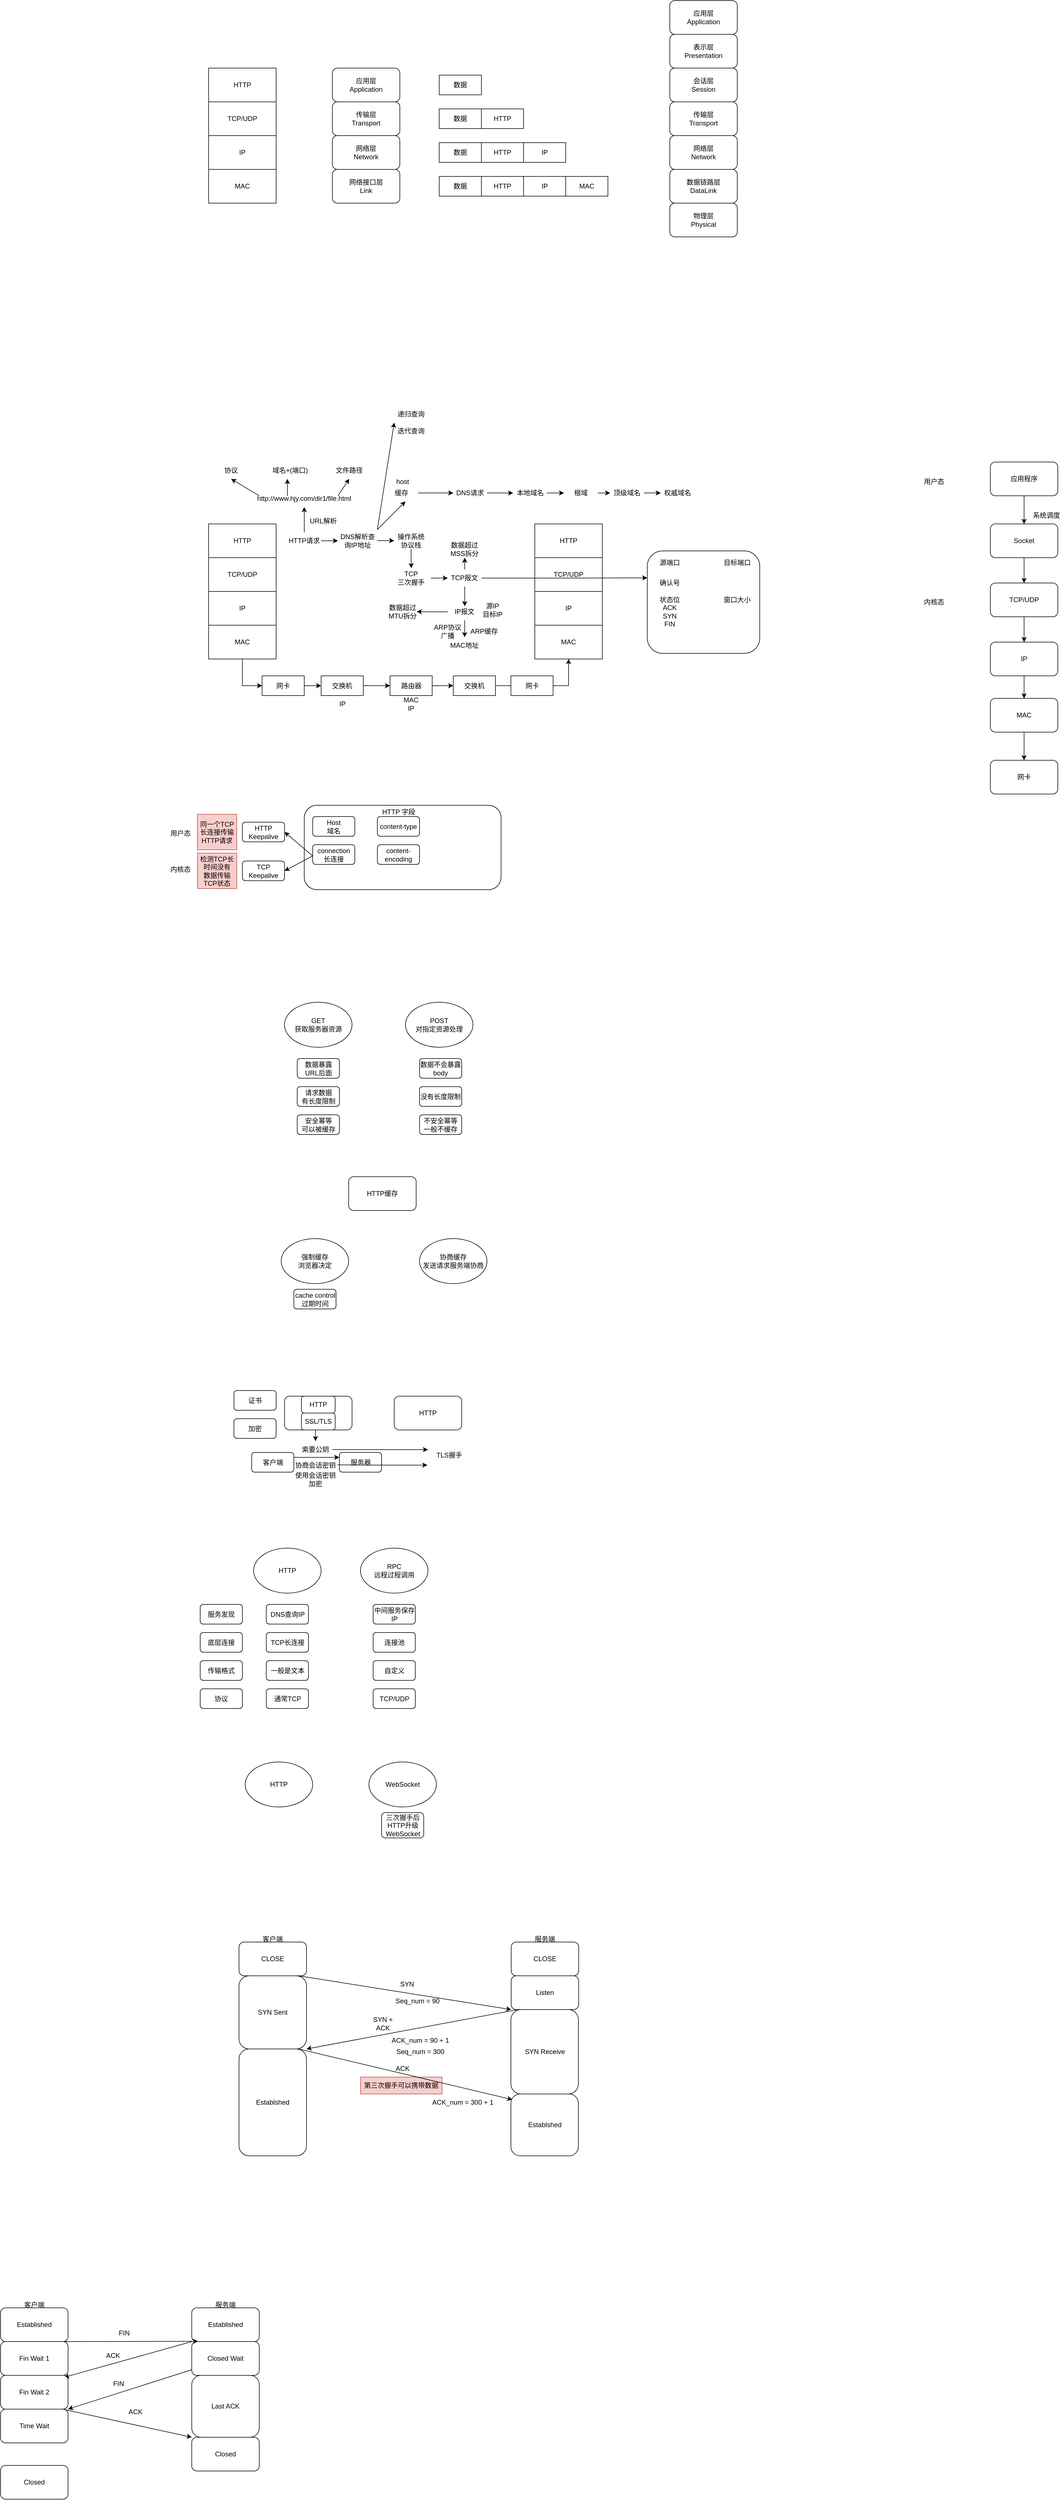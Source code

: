 <mxfile version="24.0.1" type="github">
  <diagram name="第 1 页" id="g__cL9et6w1Bz4wDRFb3">
    <mxGraphModel dx="1719" dy="1735" grid="1" gridSize="10" guides="1" tooltips="1" connect="1" arrows="1" fold="1" page="1" pageScale="1" pageWidth="827" pageHeight="1169" math="0" shadow="0">
      <root>
        <mxCell id="0" />
        <mxCell id="1" parent="0" />
        <mxCell id="15ZKsorvunDyqUg101Yk-27" value="" style="rounded=1;whiteSpace=wrap;html=1;" vertex="1" parent="1">
          <mxGeometry x="690" y="958" width="200" height="182" as="geometry" />
        </mxCell>
        <mxCell id="cXm0hrUkM8Iz5NWa8tWo-20" value="第三次握手可以携带数据" style="text;html=1;align=center;verticalAlign=middle;whiteSpace=wrap;rounded=0;fillColor=#f8cecc;strokeColor=#b85450;" parent="1" vertex="1">
          <mxGeometry x="180" y="3670" width="145" height="30" as="geometry" />
        </mxCell>
        <mxCell id="aSiWcfBO7DVynULOfoQH-1" value="应用层&lt;br&gt;Application" style="rounded=1;whiteSpace=wrap;html=1;" parent="1" vertex="1">
          <mxGeometry x="130" y="100" width="120" height="60" as="geometry" />
        </mxCell>
        <mxCell id="aSiWcfBO7DVynULOfoQH-2" value="传输层&lt;br&gt;Transport" style="rounded=1;whiteSpace=wrap;html=1;" parent="1" vertex="1">
          <mxGeometry x="130" y="160" width="120" height="60" as="geometry" />
        </mxCell>
        <mxCell id="aSiWcfBO7DVynULOfoQH-3" value="网络层&lt;br&gt;Network" style="rounded=1;whiteSpace=wrap;html=1;" parent="1" vertex="1">
          <mxGeometry x="130" y="220" width="120" height="60" as="geometry" />
        </mxCell>
        <mxCell id="aSiWcfBO7DVynULOfoQH-4" value="网络接口层&lt;div&gt;Link&lt;/div&gt;" style="rounded=1;whiteSpace=wrap;html=1;" parent="1" vertex="1">
          <mxGeometry x="130" y="280" width="120" height="60" as="geometry" />
        </mxCell>
        <mxCell id="aSiWcfBO7DVynULOfoQH-5" value="应用层&lt;br&gt;Application" style="rounded=1;whiteSpace=wrap;html=1;" parent="1" vertex="1">
          <mxGeometry x="730" y="-20" width="120" height="60" as="geometry" />
        </mxCell>
        <mxCell id="aSiWcfBO7DVynULOfoQH-6" value="传输层&lt;br&gt;Transport" style="rounded=1;whiteSpace=wrap;html=1;" parent="1" vertex="1">
          <mxGeometry x="730" y="160" width="120" height="60" as="geometry" />
        </mxCell>
        <mxCell id="aSiWcfBO7DVynULOfoQH-7" value="网络层&lt;br&gt;Network" style="rounded=1;whiteSpace=wrap;html=1;" parent="1" vertex="1">
          <mxGeometry x="730" y="220" width="120" height="60" as="geometry" />
        </mxCell>
        <mxCell id="aSiWcfBO7DVynULOfoQH-8" value="数据链路层&lt;br&gt;DataLink" style="rounded=1;whiteSpace=wrap;html=1;" parent="1" vertex="1">
          <mxGeometry x="730" y="280" width="120" height="60" as="geometry" />
        </mxCell>
        <mxCell id="aSiWcfBO7DVynULOfoQH-9" value="表示层&lt;br&gt;Presentation" style="rounded=1;whiteSpace=wrap;html=1;" parent="1" vertex="1">
          <mxGeometry x="730" y="40" width="120" height="60" as="geometry" />
        </mxCell>
        <mxCell id="aSiWcfBO7DVynULOfoQH-10" value="会话层&lt;br&gt;Session" style="rounded=1;whiteSpace=wrap;html=1;" parent="1" vertex="1">
          <mxGeometry x="730" y="100" width="120" height="60" as="geometry" />
        </mxCell>
        <mxCell id="aSiWcfBO7DVynULOfoQH-11" value="物理层&lt;br&gt;Physical" style="rounded=1;whiteSpace=wrap;html=1;" parent="1" vertex="1">
          <mxGeometry x="730" y="340" width="120" height="60" as="geometry" />
        </mxCell>
        <mxCell id="aSiWcfBO7DVynULOfoQH-12" value="HTTP" style="rounded=0;whiteSpace=wrap;html=1;" parent="1" vertex="1">
          <mxGeometry x="-90" y="100" width="120" height="60" as="geometry" />
        </mxCell>
        <mxCell id="aSiWcfBO7DVynULOfoQH-13" value="TCP/UDP" style="rounded=0;whiteSpace=wrap;html=1;" parent="1" vertex="1">
          <mxGeometry x="-90" y="160" width="120" height="60" as="geometry" />
        </mxCell>
        <mxCell id="aSiWcfBO7DVynULOfoQH-14" value="IP" style="rounded=0;whiteSpace=wrap;html=1;" parent="1" vertex="1">
          <mxGeometry x="-90" y="220" width="120" height="60" as="geometry" />
        </mxCell>
        <mxCell id="aSiWcfBO7DVynULOfoQH-15" value="数据" style="rounded=0;whiteSpace=wrap;html=1;" parent="1" vertex="1">
          <mxGeometry x="320" y="112.5" width="75" height="35" as="geometry" />
        </mxCell>
        <mxCell id="aSiWcfBO7DVynULOfoQH-16" value="数据" style="rounded=0;whiteSpace=wrap;html=1;" parent="1" vertex="1">
          <mxGeometry x="320" y="172.5" width="75" height="35" as="geometry" />
        </mxCell>
        <mxCell id="aSiWcfBO7DVynULOfoQH-17" value="HTTP" style="rounded=0;whiteSpace=wrap;html=1;" parent="1" vertex="1">
          <mxGeometry x="395" y="172.5" width="75" height="35" as="geometry" />
        </mxCell>
        <mxCell id="aSiWcfBO7DVynULOfoQH-19" value="数据" style="rounded=0;whiteSpace=wrap;html=1;" parent="1" vertex="1">
          <mxGeometry x="320" y="232.5" width="75" height="35" as="geometry" />
        </mxCell>
        <mxCell id="aSiWcfBO7DVynULOfoQH-20" value="HTTP" style="rounded=0;whiteSpace=wrap;html=1;" parent="1" vertex="1">
          <mxGeometry x="395" y="232.5" width="75" height="35" as="geometry" />
        </mxCell>
        <mxCell id="aSiWcfBO7DVynULOfoQH-21" value="IP" style="rounded=0;whiteSpace=wrap;html=1;" parent="1" vertex="1">
          <mxGeometry x="470" y="232.5" width="75" height="35" as="geometry" />
        </mxCell>
        <mxCell id="aSiWcfBO7DVynULOfoQH-22" value="数据" style="rounded=0;whiteSpace=wrap;html=1;" parent="1" vertex="1">
          <mxGeometry x="320" y="292.5" width="75" height="35" as="geometry" />
        </mxCell>
        <mxCell id="aSiWcfBO7DVynULOfoQH-23" value="HTTP" style="rounded=0;whiteSpace=wrap;html=1;" parent="1" vertex="1">
          <mxGeometry x="395" y="292.5" width="75" height="35" as="geometry" />
        </mxCell>
        <mxCell id="aSiWcfBO7DVynULOfoQH-24" value="IP" style="rounded=0;whiteSpace=wrap;html=1;" parent="1" vertex="1">
          <mxGeometry x="470" y="292.5" width="75" height="35" as="geometry" />
        </mxCell>
        <mxCell id="aSiWcfBO7DVynULOfoQH-25" value="MAC" style="rounded=0;whiteSpace=wrap;html=1;" parent="1" vertex="1">
          <mxGeometry x="545" y="292.5" width="75" height="35" as="geometry" />
        </mxCell>
        <mxCell id="aSiWcfBO7DVynULOfoQH-26" value="HTTP" style="rounded=0;whiteSpace=wrap;html=1;" parent="1" vertex="1">
          <mxGeometry x="-90" y="910" width="120" height="60" as="geometry" />
        </mxCell>
        <mxCell id="aSiWcfBO7DVynULOfoQH-27" value="TCP/UDP" style="rounded=0;whiteSpace=wrap;html=1;" parent="1" vertex="1">
          <mxGeometry x="-90" y="970" width="120" height="60" as="geometry" />
        </mxCell>
        <mxCell id="aSiWcfBO7DVynULOfoQH-28" value="IP" style="rounded=0;whiteSpace=wrap;html=1;" parent="1" vertex="1">
          <mxGeometry x="-90" y="1030" width="120" height="60" as="geometry" />
        </mxCell>
        <mxCell id="aSiWcfBO7DVynULOfoQH-29" value="HTTP" style="rounded=0;whiteSpace=wrap;html=1;" parent="1" vertex="1">
          <mxGeometry x="490" y="910" width="120" height="60" as="geometry" />
        </mxCell>
        <mxCell id="aSiWcfBO7DVynULOfoQH-30" value="TCP/UDP" style="rounded=0;whiteSpace=wrap;html=1;" parent="1" vertex="1">
          <mxGeometry x="490" y="970" width="120" height="60" as="geometry" />
        </mxCell>
        <mxCell id="aSiWcfBO7DVynULOfoQH-31" value="IP" style="rounded=0;whiteSpace=wrap;html=1;" parent="1" vertex="1">
          <mxGeometry x="490" y="1030" width="120" height="60" as="geometry" />
        </mxCell>
        <mxCell id="aSiWcfBO7DVynULOfoQH-34" style="edgeStyle=orthogonalEdgeStyle;rounded=0;orthogonalLoop=1;jettySize=auto;html=1;exitX=0.5;exitY=0;exitDx=0;exitDy=0;entryX=0.5;entryY=1;entryDx=0;entryDy=0;" parent="1" source="aSiWcfBO7DVynULOfoQH-32" target="aSiWcfBO7DVynULOfoQH-33" edge="1">
          <mxGeometry relative="1" as="geometry" />
        </mxCell>
        <mxCell id="aSiWcfBO7DVynULOfoQH-42" style="edgeStyle=orthogonalEdgeStyle;rounded=0;orthogonalLoop=1;jettySize=auto;html=1;exitX=1;exitY=0.5;exitDx=0;exitDy=0;entryX=0;entryY=0.5;entryDx=0;entryDy=0;" parent="1" source="aSiWcfBO7DVynULOfoQH-32" edge="1" target="aSiWcfBO7DVynULOfoQH-43">
          <mxGeometry relative="1" as="geometry">
            <mxPoint x="160" y="940" as="targetPoint" />
          </mxGeometry>
        </mxCell>
        <mxCell id="aSiWcfBO7DVynULOfoQH-32" value="HTTP请求" style="text;html=1;align=center;verticalAlign=middle;whiteSpace=wrap;rounded=0;" parent="1" vertex="1">
          <mxGeometry x="50" y="925" width="60" height="30" as="geometry" />
        </mxCell>
        <mxCell id="aSiWcfBO7DVynULOfoQH-33" value="http://www.hjy.com/dir1/file.html" style="text;html=1;align=center;verticalAlign=middle;whiteSpace=wrap;rounded=0;" parent="1" vertex="1">
          <mxGeometry x="-10" y="850" width="180" height="30" as="geometry" />
        </mxCell>
        <mxCell id="aSiWcfBO7DVynULOfoQH-35" value="协议" style="text;html=1;align=center;verticalAlign=middle;whiteSpace=wrap;rounded=0;" parent="1" vertex="1">
          <mxGeometry x="-80" y="800" width="60" height="30" as="geometry" />
        </mxCell>
        <mxCell id="aSiWcfBO7DVynULOfoQH-36" value="" style="endArrow=classic;html=1;rounded=0;entryX=0.5;entryY=1;entryDx=0;entryDy=0;" parent="1" target="aSiWcfBO7DVynULOfoQH-35" edge="1">
          <mxGeometry width="50" height="50" relative="1" as="geometry">
            <mxPoint y="860" as="sourcePoint" />
            <mxPoint x="50" y="810" as="targetPoint" />
          </mxGeometry>
        </mxCell>
        <mxCell id="aSiWcfBO7DVynULOfoQH-37" value="域名+(端口)" style="text;html=1;align=center;verticalAlign=middle;whiteSpace=wrap;rounded=0;" parent="1" vertex="1">
          <mxGeometry x="20" y="800" width="70" height="30" as="geometry" />
        </mxCell>
        <mxCell id="aSiWcfBO7DVynULOfoQH-38" value="" style="endArrow=classic;html=1;rounded=0;entryX=0.429;entryY=1;entryDx=0;entryDy=0;entryPerimeter=0;" parent="1" target="aSiWcfBO7DVynULOfoQH-37" edge="1">
          <mxGeometry width="50" height="50" relative="1" as="geometry">
            <mxPoint x="50" y="860" as="sourcePoint" />
            <mxPoint x="100" y="810" as="targetPoint" />
          </mxGeometry>
        </mxCell>
        <mxCell id="aSiWcfBO7DVynULOfoQH-40" value="文件路径" style="text;html=1;align=center;verticalAlign=middle;whiteSpace=wrap;rounded=0;" parent="1" vertex="1">
          <mxGeometry x="130" y="800" width="60" height="30" as="geometry" />
        </mxCell>
        <mxCell id="aSiWcfBO7DVynULOfoQH-41" value="" style="endArrow=classic;html=1;rounded=0;entryX=0.5;entryY=1;entryDx=0;entryDy=0;" parent="1" target="aSiWcfBO7DVynULOfoQH-40" edge="1">
          <mxGeometry width="50" height="50" relative="1" as="geometry">
            <mxPoint x="140" y="860" as="sourcePoint" />
            <mxPoint x="190" y="810" as="targetPoint" />
          </mxGeometry>
        </mxCell>
        <mxCell id="aSiWcfBO7DVynULOfoQH-43" value="DNS解析查询IP地址" style="text;html=1;align=center;verticalAlign=middle;whiteSpace=wrap;rounded=0;" parent="1" vertex="1">
          <mxGeometry x="140" y="922.5" width="70" height="35" as="geometry" />
        </mxCell>
        <mxCell id="aSiWcfBO7DVynULOfoQH-47" style="edgeStyle=orthogonalEdgeStyle;rounded=0;orthogonalLoop=1;jettySize=auto;html=1;exitX=1;exitY=0.5;exitDx=0;exitDy=0;entryX=0;entryY=0.5;entryDx=0;entryDy=0;" parent="1" source="aSiWcfBO7DVynULOfoQH-44" target="aSiWcfBO7DVynULOfoQH-46" edge="1">
          <mxGeometry relative="1" as="geometry" />
        </mxCell>
        <mxCell id="aSiWcfBO7DVynULOfoQH-44" value="TCP&lt;br&gt;三次握手" style="text;html=1;align=center;verticalAlign=middle;whiteSpace=wrap;rounded=0;" parent="1" vertex="1">
          <mxGeometry x="235.25" y="988.75" width="70" height="35" as="geometry" />
        </mxCell>
        <mxCell id="aSiWcfBO7DVynULOfoQH-48" style="edgeStyle=orthogonalEdgeStyle;rounded=0;orthogonalLoop=1;jettySize=auto;html=1;exitX=0.5;exitY=1;exitDx=0;exitDy=0;" parent="1" source="aSiWcfBO7DVynULOfoQH-46" edge="1">
          <mxGeometry relative="1" as="geometry">
            <mxPoint x="365.404" y="1056.25" as="targetPoint" />
          </mxGeometry>
        </mxCell>
        <mxCell id="15ZKsorvunDyqUg101Yk-26" style="edgeStyle=orthogonalEdgeStyle;rounded=0;orthogonalLoop=1;jettySize=auto;html=1;exitX=1;exitY=0.5;exitDx=0;exitDy=0;" edge="1" parent="1" source="aSiWcfBO7DVynULOfoQH-46">
          <mxGeometry relative="1" as="geometry">
            <mxPoint x="690" y="1005.87" as="targetPoint" />
          </mxGeometry>
        </mxCell>
        <mxCell id="15ZKsorvunDyqUg101Yk-33" style="edgeStyle=orthogonalEdgeStyle;rounded=0;orthogonalLoop=1;jettySize=auto;html=1;exitX=0.5;exitY=0;exitDx=0;exitDy=0;" edge="1" parent="1" source="aSiWcfBO7DVynULOfoQH-46">
          <mxGeometry relative="1" as="geometry">
            <mxPoint x="365.348" y="970" as="targetPoint" />
          </mxGeometry>
        </mxCell>
        <mxCell id="aSiWcfBO7DVynULOfoQH-46" value="TCP报文" style="text;html=1;align=center;verticalAlign=middle;whiteSpace=wrap;rounded=0;" parent="1" vertex="1">
          <mxGeometry x="335.25" y="991.25" width="60" height="30" as="geometry" />
        </mxCell>
        <mxCell id="aSiWcfBO7DVynULOfoQH-57" style="edgeStyle=orthogonalEdgeStyle;rounded=0;orthogonalLoop=1;jettySize=auto;html=1;exitX=0.5;exitY=1;exitDx=0;exitDy=0;entryX=0.5;entryY=0;entryDx=0;entryDy=0;" parent="1" source="aSiWcfBO7DVynULOfoQH-49" target="aSiWcfBO7DVynULOfoQH-56" edge="1">
          <mxGeometry relative="1" as="geometry" />
        </mxCell>
        <mxCell id="15ZKsorvunDyqUg101Yk-44" style="edgeStyle=orthogonalEdgeStyle;rounded=0;orthogonalLoop=1;jettySize=auto;html=1;exitX=0;exitY=0.5;exitDx=0;exitDy=0;" edge="1" parent="1" source="aSiWcfBO7DVynULOfoQH-49">
          <mxGeometry relative="1" as="geometry">
            <mxPoint x="280" y="1065.87" as="targetPoint" />
          </mxGeometry>
        </mxCell>
        <mxCell id="aSiWcfBO7DVynULOfoQH-49" value="IP报文" style="text;html=1;align=center;verticalAlign=middle;whiteSpace=wrap;rounded=0;" parent="1" vertex="1">
          <mxGeometry x="335.25" y="1051.25" width="60" height="30" as="geometry" />
        </mxCell>
        <mxCell id="aSiWcfBO7DVynULOfoQH-50" value="源端口" style="text;html=1;align=center;verticalAlign=middle;whiteSpace=wrap;rounded=0;" parent="1" vertex="1">
          <mxGeometry x="700" y="963.75" width="60" height="30" as="geometry" />
        </mxCell>
        <mxCell id="aSiWcfBO7DVynULOfoQH-51" value="目标端口" style="text;html=1;align=center;verticalAlign=middle;whiteSpace=wrap;rounded=0;" parent="1" vertex="1">
          <mxGeometry x="820" y="966.25" width="60" height="25" as="geometry" />
        </mxCell>
        <mxCell id="aSiWcfBO7DVynULOfoQH-52" value="源IP" style="text;html=1;align=center;verticalAlign=middle;whiteSpace=wrap;rounded=0;" parent="1" vertex="1">
          <mxGeometry x="385.25" y="1041.25" width="60" height="30" as="geometry" />
        </mxCell>
        <mxCell id="aSiWcfBO7DVynULOfoQH-53" value="目标IP" style="text;html=1;align=center;verticalAlign=middle;whiteSpace=wrap;rounded=0;" parent="1" vertex="1">
          <mxGeometry x="385.25" y="1056.25" width="60" height="30" as="geometry" />
        </mxCell>
        <mxCell id="aSiWcfBO7DVynULOfoQH-55" value="MAC" style="rounded=0;whiteSpace=wrap;html=1;" parent="1" vertex="1">
          <mxGeometry x="-90" y="1090" width="120" height="60" as="geometry" />
        </mxCell>
        <mxCell id="aSiWcfBO7DVynULOfoQH-56" value="MAC地址" style="text;html=1;align=center;verticalAlign=middle;whiteSpace=wrap;rounded=0;" parent="1" vertex="1">
          <mxGeometry x="335.25" y="1111.25" width="60" height="30" as="geometry" />
        </mxCell>
        <mxCell id="aSiWcfBO7DVynULOfoQH-58" value="ARP协议广播" style="text;html=1;align=center;verticalAlign=middle;whiteSpace=wrap;rounded=0;" parent="1" vertex="1">
          <mxGeometry x="305.25" y="1086.25" width="60" height="30" as="geometry" />
        </mxCell>
        <mxCell id="aSiWcfBO7DVynULOfoQH-59" value="MAC" style="rounded=0;whiteSpace=wrap;html=1;" parent="1" vertex="1">
          <mxGeometry x="490" y="1090" width="120" height="60" as="geometry" />
        </mxCell>
        <mxCell id="aSiWcfBO7DVynULOfoQH-65" style="edgeStyle=orthogonalEdgeStyle;rounded=0;orthogonalLoop=1;jettySize=auto;html=1;exitX=1;exitY=0.5;exitDx=0;exitDy=0;entryX=0;entryY=0.5;entryDx=0;entryDy=0;" parent="1" source="aSiWcfBO7DVynULOfoQH-61" target="aSiWcfBO7DVynULOfoQH-62" edge="1">
          <mxGeometry relative="1" as="geometry" />
        </mxCell>
        <mxCell id="aSiWcfBO7DVynULOfoQH-61" value="交换机" style="rounded=0;whiteSpace=wrap;html=1;" parent="1" vertex="1">
          <mxGeometry x="110" y="1180" width="75" height="35" as="geometry" />
        </mxCell>
        <mxCell id="aSiWcfBO7DVynULOfoQH-66" style="edgeStyle=orthogonalEdgeStyle;rounded=0;orthogonalLoop=1;jettySize=auto;html=1;exitX=1;exitY=0.5;exitDx=0;exitDy=0;entryX=0;entryY=0.5;entryDx=0;entryDy=0;" parent="1" source="aSiWcfBO7DVynULOfoQH-62" target="aSiWcfBO7DVynULOfoQH-63" edge="1">
          <mxGeometry relative="1" as="geometry" />
        </mxCell>
        <mxCell id="aSiWcfBO7DVynULOfoQH-62" value="路由器" style="rounded=0;whiteSpace=wrap;html=1;" parent="1" vertex="1">
          <mxGeometry x="232.5" y="1180" width="75" height="35" as="geometry" />
        </mxCell>
        <mxCell id="aSiWcfBO7DVynULOfoQH-67" style="edgeStyle=orthogonalEdgeStyle;rounded=0;orthogonalLoop=1;jettySize=auto;html=1;exitX=1;exitY=0.5;exitDx=0;exitDy=0;" parent="1" source="aSiWcfBO7DVynULOfoQH-63" target="aSiWcfBO7DVynULOfoQH-59" edge="1">
          <mxGeometry relative="1" as="geometry" />
        </mxCell>
        <mxCell id="aSiWcfBO7DVynULOfoQH-63" value="交换机" style="rounded=0;whiteSpace=wrap;html=1;" parent="1" vertex="1">
          <mxGeometry x="345" y="1180" width="75" height="35" as="geometry" />
        </mxCell>
        <mxCell id="Nw0icb2rBlRomqgOzCDh-1" value="" style="rounded=1;whiteSpace=wrap;html=1;" parent="1" vertex="1">
          <mxGeometry x="80" y="1410" width="350" height="150" as="geometry" />
        </mxCell>
        <mxCell id="Nw0icb2rBlRomqgOzCDh-2" value="Host&lt;br&gt;域名" style="rounded=1;whiteSpace=wrap;html=1;" parent="1" vertex="1">
          <mxGeometry x="95" y="1430" width="75" height="35" as="geometry" />
        </mxCell>
        <mxCell id="Nw0icb2rBlRomqgOzCDh-3" value="connection&lt;br&gt;长连接" style="rounded=1;whiteSpace=wrap;html=1;" parent="1" vertex="1">
          <mxGeometry x="95" y="1480" width="75" height="35" as="geometry" />
        </mxCell>
        <mxCell id="Nw0icb2rBlRomqgOzCDh-4" value="HTTP Keepalive" style="rounded=1;whiteSpace=wrap;html=1;" parent="1" vertex="1">
          <mxGeometry x="-30" y="1440" width="75" height="35" as="geometry" />
        </mxCell>
        <mxCell id="Nw0icb2rBlRomqgOzCDh-5" value="同一个TCP长连接传输HTTP请求" style="text;html=1;align=center;verticalAlign=middle;whiteSpace=wrap;rounded=0;fillColor=#f8cecc;strokeColor=#b85450;" parent="1" vertex="1">
          <mxGeometry x="-110" y="1426" width="70" height="63" as="geometry" />
        </mxCell>
        <mxCell id="Nw0icb2rBlRomqgOzCDh-7" value="TCP&lt;br&gt;Keepalive" style="rounded=1;whiteSpace=wrap;html=1;" parent="1" vertex="1">
          <mxGeometry x="-30" y="1509" width="75" height="35" as="geometry" />
        </mxCell>
        <mxCell id="Nw0icb2rBlRomqgOzCDh-8" value="检测TCP长时间没有&lt;br&gt;数据传输TCP状态" style="text;html=1;align=center;verticalAlign=middle;whiteSpace=wrap;rounded=0;fillColor=#f8cecc;strokeColor=#b85450;" parent="1" vertex="1">
          <mxGeometry x="-110" y="1495" width="70" height="63" as="geometry" />
        </mxCell>
        <mxCell id="Nw0icb2rBlRomqgOzCDh-9" value="" style="endArrow=classic;html=1;rounded=0;entryX=1;entryY=0.5;entryDx=0;entryDy=0;" parent="1" target="Nw0icb2rBlRomqgOzCDh-4" edge="1">
          <mxGeometry width="50" height="50" relative="1" as="geometry">
            <mxPoint x="95" y="1500" as="sourcePoint" />
            <mxPoint x="145" y="1450" as="targetPoint" />
          </mxGeometry>
        </mxCell>
        <mxCell id="Nw0icb2rBlRomqgOzCDh-11" value="" style="endArrow=classic;html=1;rounded=0;entryX=1;entryY=0.5;entryDx=0;entryDy=0;" parent="1" target="Nw0icb2rBlRomqgOzCDh-7" edge="1">
          <mxGeometry width="50" height="50" relative="1" as="geometry">
            <mxPoint x="95" y="1500" as="sourcePoint" />
            <mxPoint x="145" y="1450" as="targetPoint" />
          </mxGeometry>
        </mxCell>
        <mxCell id="Nw0icb2rBlRomqgOzCDh-12" value="content-type" style="rounded=1;whiteSpace=wrap;html=1;" parent="1" vertex="1">
          <mxGeometry x="210" y="1430" width="75" height="35" as="geometry" />
        </mxCell>
        <mxCell id="Nw0icb2rBlRomqgOzCDh-13" value="content-encoding" style="rounded=1;whiteSpace=wrap;html=1;" parent="1" vertex="1">
          <mxGeometry x="210" y="1480" width="75" height="35" as="geometry" />
        </mxCell>
        <mxCell id="Nw0icb2rBlRomqgOzCDh-14" value="HTTP 字段" style="text;html=1;align=center;verticalAlign=middle;whiteSpace=wrap;rounded=0;" parent="1" vertex="1">
          <mxGeometry x="216.5" y="1407" width="62" height="30" as="geometry" />
        </mxCell>
        <mxCell id="Nw0icb2rBlRomqgOzCDh-15" value="GET&lt;br&gt;获取服务器资源" style="ellipse;whiteSpace=wrap;html=1;" parent="1" vertex="1">
          <mxGeometry x="45" y="1760" width="120" height="80" as="geometry" />
        </mxCell>
        <mxCell id="Nw0icb2rBlRomqgOzCDh-16" value="POST&lt;br&gt;对指定资源处理" style="ellipse;whiteSpace=wrap;html=1;" parent="1" vertex="1">
          <mxGeometry x="260" y="1760" width="120" height="80" as="geometry" />
        </mxCell>
        <mxCell id="Nw0icb2rBlRomqgOzCDh-17" value="数据暴露&lt;br&gt;URL后面" style="rounded=1;whiteSpace=wrap;html=1;" parent="1" vertex="1">
          <mxGeometry x="67.5" y="1860" width="75" height="35" as="geometry" />
        </mxCell>
        <mxCell id="Nw0icb2rBlRomqgOzCDh-18" value="数据不会暴露&lt;div&gt;body&lt;/div&gt;" style="rounded=1;whiteSpace=wrap;html=1;" parent="1" vertex="1">
          <mxGeometry x="285" y="1860" width="75" height="35" as="geometry" />
        </mxCell>
        <mxCell id="Nw0icb2rBlRomqgOzCDh-19" value="请求数据&lt;br&gt;有长度限制" style="rounded=1;whiteSpace=wrap;html=1;" parent="1" vertex="1">
          <mxGeometry x="67.5" y="1910" width="75" height="35" as="geometry" />
        </mxCell>
        <mxCell id="Nw0icb2rBlRomqgOzCDh-20" value="没有长度限制" style="rounded=1;whiteSpace=wrap;html=1;" parent="1" vertex="1">
          <mxGeometry x="285" y="1910" width="75" height="35" as="geometry" />
        </mxCell>
        <mxCell id="Nw0icb2rBlRomqgOzCDh-21" value="安全幂等&lt;br&gt;可以被缓存" style="rounded=1;whiteSpace=wrap;html=1;" parent="1" vertex="1">
          <mxGeometry x="67.5" y="1960" width="75" height="35" as="geometry" />
        </mxCell>
        <mxCell id="Nw0icb2rBlRomqgOzCDh-22" value="不安全幂等&lt;br&gt;一般不缓存" style="rounded=1;whiteSpace=wrap;html=1;" parent="1" vertex="1">
          <mxGeometry x="285" y="1960" width="75" height="35" as="geometry" />
        </mxCell>
        <mxCell id="Nw0icb2rBlRomqgOzCDh-23" value="HTTP缓存" style="rounded=1;whiteSpace=wrap;html=1;" parent="1" vertex="1">
          <mxGeometry x="159" y="2070" width="120" height="60" as="geometry" />
        </mxCell>
        <mxCell id="Nw0icb2rBlRomqgOzCDh-24" value="强制缓存&lt;br&gt;浏览器决定" style="ellipse;whiteSpace=wrap;html=1;" parent="1" vertex="1">
          <mxGeometry x="39" y="2180" width="120" height="80" as="geometry" />
        </mxCell>
        <mxCell id="Nw0icb2rBlRomqgOzCDh-25" value="协商缓存&lt;br&gt;发送请求服务端协商" style="ellipse;whiteSpace=wrap;html=1;" parent="1" vertex="1">
          <mxGeometry x="285" y="2180" width="120" height="80" as="geometry" />
        </mxCell>
        <mxCell id="Nw0icb2rBlRomqgOzCDh-26" value="cache control&lt;br&gt;过期时间" style="rounded=1;whiteSpace=wrap;html=1;" parent="1" vertex="1">
          <mxGeometry x="61.5" y="2270" width="75" height="35" as="geometry" />
        </mxCell>
        <mxCell id="Nw0icb2rBlRomqgOzCDh-27" value="" style="rounded=1;whiteSpace=wrap;html=1;" parent="1" vertex="1">
          <mxGeometry x="45" y="2460" width="120" height="60" as="geometry" />
        </mxCell>
        <mxCell id="Nw0icb2rBlRomqgOzCDh-28" value="HTTP" style="rounded=1;whiteSpace=wrap;html=1;" parent="1" vertex="1">
          <mxGeometry x="240" y="2460" width="120" height="60" as="geometry" />
        </mxCell>
        <mxCell id="Nw0icb2rBlRomqgOzCDh-29" value="HTTP" style="rounded=1;whiteSpace=wrap;html=1;" parent="1" vertex="1">
          <mxGeometry x="75" y="2460" width="60" height="30" as="geometry" />
        </mxCell>
        <mxCell id="Nw0icb2rBlRomqgOzCDh-48" style="edgeStyle=orthogonalEdgeStyle;rounded=0;orthogonalLoop=1;jettySize=auto;html=1;exitX=0.5;exitY=1;exitDx=0;exitDy=0;entryX=0.5;entryY=0;entryDx=0;entryDy=0;" parent="1" source="Nw0icb2rBlRomqgOzCDh-31" target="Nw0icb2rBlRomqgOzCDh-40" edge="1">
          <mxGeometry relative="1" as="geometry" />
        </mxCell>
        <mxCell id="Nw0icb2rBlRomqgOzCDh-31" value="SSL/TLS" style="rounded=1;whiteSpace=wrap;html=1;" parent="1" vertex="1">
          <mxGeometry x="75" y="2490" width="60" height="30" as="geometry" />
        </mxCell>
        <mxCell id="Nw0icb2rBlRomqgOzCDh-39" style="edgeStyle=orthogonalEdgeStyle;rounded=0;orthogonalLoop=1;jettySize=auto;html=1;exitX=1;exitY=0.25;exitDx=0;exitDy=0;entryX=0;entryY=0.25;entryDx=0;entryDy=0;" parent="1" source="Nw0icb2rBlRomqgOzCDh-36" target="Nw0icb2rBlRomqgOzCDh-38" edge="1">
          <mxGeometry relative="1" as="geometry" />
        </mxCell>
        <mxCell id="Nw0icb2rBlRomqgOzCDh-36" value="客户端" style="rounded=1;whiteSpace=wrap;html=1;" parent="1" vertex="1">
          <mxGeometry x="-13.5" y="2560" width="75" height="35" as="geometry" />
        </mxCell>
        <mxCell id="Nw0icb2rBlRomqgOzCDh-38" value="服务器" style="rounded=1;whiteSpace=wrap;html=1;" parent="1" vertex="1">
          <mxGeometry x="142.5" y="2560" width="75" height="35" as="geometry" />
        </mxCell>
        <mxCell id="Nw0icb2rBlRomqgOzCDh-43" style="edgeStyle=orthogonalEdgeStyle;rounded=0;orthogonalLoop=1;jettySize=auto;html=1;exitX=1;exitY=0.5;exitDx=0;exitDy=0;" parent="1" source="Nw0icb2rBlRomqgOzCDh-40" edge="1">
          <mxGeometry relative="1" as="geometry">
            <mxPoint x="300" y="2555" as="targetPoint" />
          </mxGeometry>
        </mxCell>
        <mxCell id="Nw0icb2rBlRomqgOzCDh-40" value="索要公钥" style="text;html=1;align=center;verticalAlign=middle;whiteSpace=wrap;rounded=0;" parent="1" vertex="1">
          <mxGeometry x="70" y="2540" width="60" height="30" as="geometry" />
        </mxCell>
        <mxCell id="Nw0icb2rBlRomqgOzCDh-44" style="edgeStyle=orthogonalEdgeStyle;rounded=0;orthogonalLoop=1;jettySize=auto;html=1;exitX=1;exitY=0.5;exitDx=0;exitDy=0;" parent="1" edge="1">
          <mxGeometry relative="1" as="geometry">
            <mxPoint x="299" y="2582.5" as="targetPoint" />
            <mxPoint x="139" y="2582" as="sourcePoint" />
          </mxGeometry>
        </mxCell>
        <mxCell id="Nw0icb2rBlRomqgOzCDh-41" value="协商会话密钥" style="text;html=1;align=center;verticalAlign=middle;whiteSpace=wrap;rounded=0;" parent="1" vertex="1">
          <mxGeometry x="60" y="2570" width="80" height="25" as="geometry" />
        </mxCell>
        <mxCell id="Nw0icb2rBlRomqgOzCDh-42" value="使用会话密钥加密" style="text;html=1;align=center;verticalAlign=middle;whiteSpace=wrap;rounded=0;" parent="1" vertex="1">
          <mxGeometry x="60" y="2595" width="80" height="25" as="geometry" />
        </mxCell>
        <mxCell id="Nw0icb2rBlRomqgOzCDh-45" value="TLS握手" style="text;html=1;align=center;verticalAlign=middle;whiteSpace=wrap;rounded=0;" parent="1" vertex="1">
          <mxGeometry x="308" y="2550" width="60" height="30" as="geometry" />
        </mxCell>
        <mxCell id="Nw0icb2rBlRomqgOzCDh-46" value="证书" style="rounded=1;whiteSpace=wrap;html=1;" parent="1" vertex="1">
          <mxGeometry x="-45" y="2450" width="75" height="35" as="geometry" />
        </mxCell>
        <mxCell id="Nw0icb2rBlRomqgOzCDh-47" value="加密" style="rounded=1;whiteSpace=wrap;html=1;" parent="1" vertex="1">
          <mxGeometry x="-45" y="2500" width="75" height="35" as="geometry" />
        </mxCell>
        <mxCell id="Nw0icb2rBlRomqgOzCDh-49" value="HTTP" style="ellipse;whiteSpace=wrap;html=1;" parent="1" vertex="1">
          <mxGeometry x="-10" y="2730" width="120" height="80" as="geometry" />
        </mxCell>
        <mxCell id="Nw0icb2rBlRomqgOzCDh-50" value="RPC&lt;br&gt;远程过程调用" style="ellipse;whiteSpace=wrap;html=1;" parent="1" vertex="1">
          <mxGeometry x="180" y="2730" width="120" height="80" as="geometry" />
        </mxCell>
        <mxCell id="Nw0icb2rBlRomqgOzCDh-52" value="DNS查询IP" style="rounded=1;whiteSpace=wrap;html=1;" parent="1" vertex="1">
          <mxGeometry x="12.5" y="2830" width="75" height="35" as="geometry" />
        </mxCell>
        <mxCell id="Nw0icb2rBlRomqgOzCDh-54" value="服务发现" style="rounded=1;whiteSpace=wrap;html=1;" parent="1" vertex="1">
          <mxGeometry x="-105" y="2830" width="75" height="35" as="geometry" />
        </mxCell>
        <mxCell id="Nw0icb2rBlRomqgOzCDh-55" value="中间服务保存IP" style="rounded=1;whiteSpace=wrap;html=1;" parent="1" vertex="1">
          <mxGeometry x="202.5" y="2830" width="75" height="35" as="geometry" />
        </mxCell>
        <mxCell id="Nw0icb2rBlRomqgOzCDh-56" value="底层连接" style="rounded=1;whiteSpace=wrap;html=1;" parent="1" vertex="1">
          <mxGeometry x="-105" y="2880" width="75" height="35" as="geometry" />
        </mxCell>
        <mxCell id="Nw0icb2rBlRomqgOzCDh-57" value="TCP长连接" style="rounded=1;whiteSpace=wrap;html=1;" parent="1" vertex="1">
          <mxGeometry x="12.5" y="2880" width="75" height="35" as="geometry" />
        </mxCell>
        <mxCell id="Nw0icb2rBlRomqgOzCDh-58" value="连接池" style="rounded=1;whiteSpace=wrap;html=1;" parent="1" vertex="1">
          <mxGeometry x="202.5" y="2880" width="75" height="35" as="geometry" />
        </mxCell>
        <mxCell id="Nw0icb2rBlRomqgOzCDh-59" value="传输格式" style="rounded=1;whiteSpace=wrap;html=1;" parent="1" vertex="1">
          <mxGeometry x="-105" y="2930" width="75" height="35" as="geometry" />
        </mxCell>
        <mxCell id="Nw0icb2rBlRomqgOzCDh-60" value="一般是文本" style="rounded=1;whiteSpace=wrap;html=1;" parent="1" vertex="1">
          <mxGeometry x="12.5" y="2930" width="75" height="35" as="geometry" />
        </mxCell>
        <mxCell id="Nw0icb2rBlRomqgOzCDh-61" value="自定义" style="rounded=1;whiteSpace=wrap;html=1;" parent="1" vertex="1">
          <mxGeometry x="202.5" y="2930" width="75" height="35" as="geometry" />
        </mxCell>
        <mxCell id="Nw0icb2rBlRomqgOzCDh-62" value="协议" style="rounded=1;whiteSpace=wrap;html=1;" parent="1" vertex="1">
          <mxGeometry x="-105" y="2980" width="75" height="35" as="geometry" />
        </mxCell>
        <mxCell id="Nw0icb2rBlRomqgOzCDh-63" value="通常TCP" style="rounded=1;whiteSpace=wrap;html=1;" parent="1" vertex="1">
          <mxGeometry x="12.5" y="2980" width="75" height="35" as="geometry" />
        </mxCell>
        <mxCell id="Nw0icb2rBlRomqgOzCDh-64" value="TCP/UDP" style="rounded=1;whiteSpace=wrap;html=1;" parent="1" vertex="1">
          <mxGeometry x="202.5" y="2980" width="75" height="35" as="geometry" />
        </mxCell>
        <mxCell id="Nw0icb2rBlRomqgOzCDh-65" value="HTTP" style="ellipse;whiteSpace=wrap;html=1;" parent="1" vertex="1">
          <mxGeometry x="-25" y="3110" width="120" height="80" as="geometry" />
        </mxCell>
        <mxCell id="Nw0icb2rBlRomqgOzCDh-66" value="WebSocket" style="ellipse;whiteSpace=wrap;html=1;" parent="1" vertex="1">
          <mxGeometry x="195" y="3110" width="120" height="80" as="geometry" />
        </mxCell>
        <mxCell id="Nw0icb2rBlRomqgOzCDh-67" value="三次握手后&lt;br&gt;HTTP升级WebSocket" style="rounded=1;whiteSpace=wrap;html=1;" parent="1" vertex="1">
          <mxGeometry x="217.5" y="3200" width="75" height="45" as="geometry" />
        </mxCell>
        <mxCell id="cXm0hrUkM8Iz5NWa8tWo-1" value="CLOSE" style="rounded=1;whiteSpace=wrap;html=1;" parent="1" vertex="1">
          <mxGeometry x="-36" y="3430" width="120" height="60" as="geometry" />
        </mxCell>
        <mxCell id="cXm0hrUkM8Iz5NWa8tWo-2" value="CLOSE" style="rounded=1;whiteSpace=wrap;html=1;" parent="1" vertex="1">
          <mxGeometry x="448" y="3430" width="120" height="60" as="geometry" />
        </mxCell>
        <mxCell id="cXm0hrUkM8Iz5NWa8tWo-3" value="客户端" style="text;html=1;align=center;verticalAlign=middle;whiteSpace=wrap;rounded=0;" parent="1" vertex="1">
          <mxGeometry x="-6" y="3410" width="60" height="30" as="geometry" />
        </mxCell>
        <mxCell id="cXm0hrUkM8Iz5NWa8tWo-4" value="服务端" style="text;html=1;align=center;verticalAlign=middle;whiteSpace=wrap;rounded=0;" parent="1" vertex="1">
          <mxGeometry x="478" y="3410" width="60" height="30" as="geometry" />
        </mxCell>
        <mxCell id="cXm0hrUkM8Iz5NWa8tWo-5" value="SYN Sent" style="rounded=1;whiteSpace=wrap;html=1;" parent="1" vertex="1">
          <mxGeometry x="-36" y="3490" width="120" height="130" as="geometry" />
        </mxCell>
        <mxCell id="cXm0hrUkM8Iz5NWa8tWo-6" value="Listen" style="rounded=1;whiteSpace=wrap;html=1;" parent="1" vertex="1">
          <mxGeometry x="448" y="3490" width="120" height="60" as="geometry" />
        </mxCell>
        <mxCell id="cXm0hrUkM8Iz5NWa8tWo-9" value="" style="endArrow=classic;html=1;rounded=0;entryX=0;entryY=1;entryDx=0;entryDy=0;" parent="1" target="cXm0hrUkM8Iz5NWa8tWo-6" edge="1">
          <mxGeometry width="50" height="50" relative="1" as="geometry">
            <mxPoint x="70" y="3490" as="sourcePoint" />
            <mxPoint x="420" y="3580" as="targetPoint" />
          </mxGeometry>
        </mxCell>
        <mxCell id="cXm0hrUkM8Iz5NWa8tWo-10" value="SYN Receive" style="rounded=1;whiteSpace=wrap;html=1;" parent="1" vertex="1">
          <mxGeometry x="447.5" y="3550" width="120" height="150" as="geometry" />
        </mxCell>
        <mxCell id="cXm0hrUkM8Iz5NWa8tWo-11" value="SYN" style="text;html=1;align=center;verticalAlign=middle;whiteSpace=wrap;rounded=0;" parent="1" vertex="1">
          <mxGeometry x="233" y="3490" width="60" height="30" as="geometry" />
        </mxCell>
        <mxCell id="cXm0hrUkM8Iz5NWa8tWo-12" value="" style="endArrow=classic;html=1;rounded=0;entryX=1;entryY=1;entryDx=0;entryDy=0;" parent="1" target="cXm0hrUkM8Iz5NWa8tWo-5" edge="1">
          <mxGeometry width="50" height="50" relative="1" as="geometry">
            <mxPoint x="460" y="3550" as="sourcePoint" />
            <mxPoint x="510" y="3500" as="targetPoint" />
          </mxGeometry>
        </mxCell>
        <mxCell id="cXm0hrUkM8Iz5NWa8tWo-13" value="SYN + ACK" style="text;html=1;align=center;verticalAlign=middle;whiteSpace=wrap;rounded=0;" parent="1" vertex="1">
          <mxGeometry x="190" y="3560" width="60" height="30" as="geometry" />
        </mxCell>
        <mxCell id="cXm0hrUkM8Iz5NWa8tWo-14" value="Establshed" style="rounded=1;whiteSpace=wrap;html=1;" parent="1" vertex="1">
          <mxGeometry x="-36" y="3620" width="120" height="190" as="geometry" />
        </mxCell>
        <mxCell id="cXm0hrUkM8Iz5NWa8tWo-16" value="" style="endArrow=classic;html=1;rounded=0;" parent="1" edge="1">
          <mxGeometry width="50" height="50" relative="1" as="geometry">
            <mxPoint x="70" y="3620" as="sourcePoint" />
            <mxPoint x="450" y="3710" as="targetPoint" />
          </mxGeometry>
        </mxCell>
        <mxCell id="cXm0hrUkM8Iz5NWa8tWo-17" value="Establshed" style="rounded=1;whiteSpace=wrap;html=1;" parent="1" vertex="1">
          <mxGeometry x="447.5" y="3700" width="120" height="110" as="geometry" />
        </mxCell>
        <mxCell id="cXm0hrUkM8Iz5NWa8tWo-19" value="ACK" style="text;html=1;align=center;verticalAlign=middle;whiteSpace=wrap;rounded=0;" parent="1" vertex="1">
          <mxGeometry x="225" y="3640" width="60" height="30" as="geometry" />
        </mxCell>
        <mxCell id="cXm0hrUkM8Iz5NWa8tWo-21" value="Seq_num = 90" style="text;html=1;align=center;verticalAlign=middle;whiteSpace=wrap;rounded=0;" parent="1" vertex="1">
          <mxGeometry x="233" y="3520" width="97" height="30" as="geometry" />
        </mxCell>
        <mxCell id="cXm0hrUkM8Iz5NWa8tWo-22" value="ACK_num = 90 + 1" style="text;html=1;align=center;verticalAlign=middle;whiteSpace=wrap;rounded=0;" parent="1" vertex="1">
          <mxGeometry x="233" y="3590" width="107" height="30" as="geometry" />
        </mxCell>
        <mxCell id="cXm0hrUkM8Iz5NWa8tWo-24" value="Seq_num = 300" style="text;html=1;align=center;verticalAlign=middle;whiteSpace=wrap;rounded=0;" parent="1" vertex="1">
          <mxGeometry x="232.5" y="3610" width="107" height="30" as="geometry" />
        </mxCell>
        <mxCell id="cXm0hrUkM8Iz5NWa8tWo-25" value="ACK_num = 300 + 1" style="text;html=1;align=center;verticalAlign=middle;whiteSpace=wrap;rounded=0;" parent="1" vertex="1">
          <mxGeometry x="304" y="3700" width="116" height="30" as="geometry" />
        </mxCell>
        <mxCell id="qoIYRLL57x_-D6bzYrAW-1" value="Established" style="rounded=1;whiteSpace=wrap;html=1;" parent="1" vertex="1">
          <mxGeometry x="-460" y="4080" width="120" height="60" as="geometry" />
        </mxCell>
        <mxCell id="qoIYRLL57x_-D6bzYrAW-2" value="Established" style="rounded=1;whiteSpace=wrap;html=1;" parent="1" vertex="1">
          <mxGeometry x="-120" y="4080" width="120" height="60" as="geometry" />
        </mxCell>
        <mxCell id="qoIYRLL57x_-D6bzYrAW-3" value="客户端" style="text;html=1;align=center;verticalAlign=middle;whiteSpace=wrap;rounded=0;" parent="1" vertex="1">
          <mxGeometry x="-430" y="4060" width="60" height="30" as="geometry" />
        </mxCell>
        <mxCell id="qoIYRLL57x_-D6bzYrAW-4" value="服务端" style="text;html=1;align=center;verticalAlign=middle;whiteSpace=wrap;rounded=0;" parent="1" vertex="1">
          <mxGeometry x="-90" y="4060" width="60" height="30" as="geometry" />
        </mxCell>
        <mxCell id="qoIYRLL57x_-D6bzYrAW-5" value="Fin Wait 1" style="rounded=1;whiteSpace=wrap;html=1;" parent="1" vertex="1">
          <mxGeometry x="-460" y="4140" width="120" height="60" as="geometry" />
        </mxCell>
        <mxCell id="qoIYRLL57x_-D6bzYrAW-6" value="Closed Wait" style="rounded=1;whiteSpace=wrap;html=1;" parent="1" vertex="1">
          <mxGeometry x="-120" y="4140" width="120" height="60" as="geometry" />
        </mxCell>
        <mxCell id="qoIYRLL57x_-D6bzYrAW-9" value="" style="endArrow=classic;html=1;rounded=0;entryX=0.092;entryY=-0.008;entryDx=0;entryDy=0;entryPerimeter=0;" parent="1" target="qoIYRLL57x_-D6bzYrAW-6" edge="1">
          <mxGeometry width="50" height="50" relative="1" as="geometry">
            <mxPoint x="-350" y="4140" as="sourcePoint" />
            <mxPoint x="-300" y="4090" as="targetPoint" />
          </mxGeometry>
        </mxCell>
        <mxCell id="qoIYRLL57x_-D6bzYrAW-10" value="FIN" style="text;html=1;align=center;verticalAlign=middle;whiteSpace=wrap;rounded=0;" parent="1" vertex="1">
          <mxGeometry x="-270" y="4110" width="60" height="30" as="geometry" />
        </mxCell>
        <mxCell id="qoIYRLL57x_-D6bzYrAW-11" value="" style="endArrow=classic;html=1;rounded=0;entryX=0.942;entryY=1.058;entryDx=0;entryDy=0;entryPerimeter=0;" parent="1" target="qoIYRLL57x_-D6bzYrAW-5" edge="1">
          <mxGeometry width="50" height="50" relative="1" as="geometry">
            <mxPoint x="-120" y="4140" as="sourcePoint" />
            <mxPoint x="-70" y="4090" as="targetPoint" />
          </mxGeometry>
        </mxCell>
        <mxCell id="qoIYRLL57x_-D6bzYrAW-12" value="Fin Wait 2" style="rounded=1;whiteSpace=wrap;html=1;" parent="1" vertex="1">
          <mxGeometry x="-460" y="4200" width="120" height="60" as="geometry" />
        </mxCell>
        <mxCell id="qoIYRLL57x_-D6bzYrAW-13" value="ACK" style="text;html=1;align=center;verticalAlign=middle;whiteSpace=wrap;rounded=0;" parent="1" vertex="1">
          <mxGeometry x="-290" y="4150" width="60" height="30" as="geometry" />
        </mxCell>
        <mxCell id="qoIYRLL57x_-D6bzYrAW-14" value="" style="endArrow=classic;html=1;rounded=0;entryX=1;entryY=1;entryDx=0;entryDy=0;" parent="1" target="qoIYRLL57x_-D6bzYrAW-12" edge="1">
          <mxGeometry width="50" height="50" relative="1" as="geometry">
            <mxPoint x="-120" y="4190" as="sourcePoint" />
            <mxPoint x="-70" y="4140" as="targetPoint" />
          </mxGeometry>
        </mxCell>
        <mxCell id="qoIYRLL57x_-D6bzYrAW-15" value="FIN" style="text;html=1;align=center;verticalAlign=middle;whiteSpace=wrap;rounded=0;" parent="1" vertex="1">
          <mxGeometry x="-280" y="4200" width="60" height="30" as="geometry" />
        </mxCell>
        <mxCell id="qoIYRLL57x_-D6bzYrAW-16" value="Time Wait" style="rounded=1;whiteSpace=wrap;html=1;" parent="1" vertex="1">
          <mxGeometry x="-460" y="4260" width="120" height="60" as="geometry" />
        </mxCell>
        <mxCell id="qoIYRLL57x_-D6bzYrAW-17" value="Last ACK" style="rounded=1;whiteSpace=wrap;html=1;" parent="1" vertex="1">
          <mxGeometry x="-120" y="4200" width="120" height="110" as="geometry" />
        </mxCell>
        <mxCell id="qoIYRLL57x_-D6bzYrAW-18" value="" style="endArrow=classic;html=1;rounded=0;entryX=0;entryY=1;entryDx=0;entryDy=0;" parent="1" target="qoIYRLL57x_-D6bzYrAW-17" edge="1">
          <mxGeometry width="50" height="50" relative="1" as="geometry">
            <mxPoint x="-350" y="4260" as="sourcePoint" />
            <mxPoint x="-300" y="4210" as="targetPoint" />
          </mxGeometry>
        </mxCell>
        <mxCell id="qoIYRLL57x_-D6bzYrAW-19" value="ACK" style="text;html=1;align=center;verticalAlign=middle;whiteSpace=wrap;rounded=0;" parent="1" vertex="1">
          <mxGeometry x="-250" y="4250" width="60" height="30" as="geometry" />
        </mxCell>
        <mxCell id="qoIYRLL57x_-D6bzYrAW-20" value="Closed" style="rounded=1;whiteSpace=wrap;html=1;" parent="1" vertex="1">
          <mxGeometry x="-460" y="4360" width="120" height="60" as="geometry" />
        </mxCell>
        <mxCell id="qoIYRLL57x_-D6bzYrAW-21" value="Closed" style="rounded=1;whiteSpace=wrap;html=1;" parent="1" vertex="1">
          <mxGeometry x="-120" y="4310" width="120" height="60" as="geometry" />
        </mxCell>
        <mxCell id="15ZKsorvunDyqUg101Yk-4" value="URL解析" style="text;html=1;align=center;verticalAlign=middle;whiteSpace=wrap;rounded=0;" vertex="1" parent="1">
          <mxGeometry x="84" y="890" width="60" height="30" as="geometry" />
        </mxCell>
        <mxCell id="15ZKsorvunDyqUg101Yk-5" value="" style="endArrow=classic;html=1;rounded=0;" edge="1" parent="1">
          <mxGeometry width="50" height="50" relative="1" as="geometry">
            <mxPoint x="210" y="920" as="sourcePoint" />
            <mxPoint x="260" y="870" as="targetPoint" />
          </mxGeometry>
        </mxCell>
        <mxCell id="15ZKsorvunDyqUg101Yk-11" style="edgeStyle=orthogonalEdgeStyle;rounded=0;orthogonalLoop=1;jettySize=auto;html=1;exitX=1;exitY=0.5;exitDx=0;exitDy=0;" edge="1" parent="1" source="15ZKsorvunDyqUg101Yk-6" target="15ZKsorvunDyqUg101Yk-8">
          <mxGeometry relative="1" as="geometry" />
        </mxCell>
        <mxCell id="15ZKsorvunDyqUg101Yk-6" value="DNS请求" style="text;html=1;align=center;verticalAlign=middle;whiteSpace=wrap;rounded=0;" vertex="1" parent="1">
          <mxGeometry x="345" y="840" width="60" height="30" as="geometry" />
        </mxCell>
        <mxCell id="15ZKsorvunDyqUg101Yk-13" style="edgeStyle=orthogonalEdgeStyle;rounded=0;orthogonalLoop=1;jettySize=auto;html=1;exitX=1;exitY=0.5;exitDx=0;exitDy=0;" edge="1" parent="1" source="15ZKsorvunDyqUg101Yk-7" target="15ZKsorvunDyqUg101Yk-9">
          <mxGeometry relative="1" as="geometry" />
        </mxCell>
        <mxCell id="15ZKsorvunDyqUg101Yk-7" value="根域" style="text;html=1;align=center;verticalAlign=middle;whiteSpace=wrap;rounded=0;" vertex="1" parent="1">
          <mxGeometry x="542" y="840" width="60" height="30" as="geometry" />
        </mxCell>
        <mxCell id="15ZKsorvunDyqUg101Yk-12" style="edgeStyle=orthogonalEdgeStyle;rounded=0;orthogonalLoop=1;jettySize=auto;html=1;exitX=1;exitY=0.5;exitDx=0;exitDy=0;" edge="1" parent="1" source="15ZKsorvunDyqUg101Yk-8" target="15ZKsorvunDyqUg101Yk-7">
          <mxGeometry relative="1" as="geometry" />
        </mxCell>
        <mxCell id="15ZKsorvunDyqUg101Yk-8" value="本地域名" style="text;html=1;align=center;verticalAlign=middle;whiteSpace=wrap;rounded=0;" vertex="1" parent="1">
          <mxGeometry x="451.5" y="840" width="60" height="30" as="geometry" />
        </mxCell>
        <mxCell id="15ZKsorvunDyqUg101Yk-14" style="edgeStyle=orthogonalEdgeStyle;rounded=0;orthogonalLoop=1;jettySize=auto;html=1;exitX=1;exitY=0.5;exitDx=0;exitDy=0;entryX=0;entryY=0.5;entryDx=0;entryDy=0;" edge="1" parent="1" source="15ZKsorvunDyqUg101Yk-9" target="15ZKsorvunDyqUg101Yk-10">
          <mxGeometry relative="1" as="geometry" />
        </mxCell>
        <mxCell id="15ZKsorvunDyqUg101Yk-9" value="顶级域名" style="text;html=1;align=center;verticalAlign=middle;whiteSpace=wrap;rounded=0;" vertex="1" parent="1">
          <mxGeometry x="624" y="840" width="60" height="30" as="geometry" />
        </mxCell>
        <mxCell id="15ZKsorvunDyqUg101Yk-10" value="权威域名" style="text;html=1;align=center;verticalAlign=middle;whiteSpace=wrap;rounded=0;" vertex="1" parent="1">
          <mxGeometry x="714" y="840" width="60" height="30" as="geometry" />
        </mxCell>
        <mxCell id="15ZKsorvunDyqUg101Yk-18" style="edgeStyle=orthogonalEdgeStyle;rounded=0;orthogonalLoop=1;jettySize=auto;html=1;exitX=1;exitY=0.5;exitDx=0;exitDy=0;" edge="1" parent="1" source="15ZKsorvunDyqUg101Yk-16" target="15ZKsorvunDyqUg101Yk-6">
          <mxGeometry relative="1" as="geometry" />
        </mxCell>
        <mxCell id="15ZKsorvunDyqUg101Yk-16" value="缓存" style="text;html=1;align=center;verticalAlign=middle;whiteSpace=wrap;rounded=0;" vertex="1" parent="1">
          <mxGeometry x="222.5" y="840" width="60" height="30" as="geometry" />
        </mxCell>
        <mxCell id="15ZKsorvunDyqUg101Yk-17" value="host" style="text;html=1;align=center;verticalAlign=middle;whiteSpace=wrap;rounded=0;" vertex="1" parent="1">
          <mxGeometry x="225" y="820" width="60" height="30" as="geometry" />
        </mxCell>
        <mxCell id="15ZKsorvunDyqUg101Yk-19" value="" style="endArrow=classic;html=1;rounded=0;" edge="1" parent="1">
          <mxGeometry width="50" height="50" relative="1" as="geometry">
            <mxPoint x="210" y="920" as="sourcePoint" />
            <mxPoint x="240" y="730" as="targetPoint" />
          </mxGeometry>
        </mxCell>
        <mxCell id="15ZKsorvunDyqUg101Yk-20" value="递归查询" style="text;html=1;align=center;verticalAlign=middle;whiteSpace=wrap;rounded=0;" vertex="1" parent="1">
          <mxGeometry x="240" y="700" width="60" height="30" as="geometry" />
        </mxCell>
        <mxCell id="15ZKsorvunDyqUg101Yk-21" value="迭代查询" style="text;html=1;align=center;verticalAlign=middle;whiteSpace=wrap;rounded=0;" vertex="1" parent="1">
          <mxGeometry x="240" y="730" width="60" height="30" as="geometry" />
        </mxCell>
        <mxCell id="15ZKsorvunDyqUg101Yk-22" value="" style="endArrow=classic;html=1;rounded=0;" edge="1" parent="1" target="15ZKsorvunDyqUg101Yk-24">
          <mxGeometry width="50" height="50" relative="1" as="geometry">
            <mxPoint x="210" y="939.57" as="sourcePoint" />
            <mxPoint x="260" y="939.57" as="targetPoint" />
          </mxGeometry>
        </mxCell>
        <mxCell id="15ZKsorvunDyqUg101Yk-25" style="edgeStyle=orthogonalEdgeStyle;rounded=0;orthogonalLoop=1;jettySize=auto;html=1;exitX=0.5;exitY=1;exitDx=0;exitDy=0;" edge="1" parent="1" source="15ZKsorvunDyqUg101Yk-24" target="aSiWcfBO7DVynULOfoQH-44">
          <mxGeometry relative="1" as="geometry" />
        </mxCell>
        <mxCell id="15ZKsorvunDyqUg101Yk-24" value="操作系统 协议栈" style="text;html=1;align=center;verticalAlign=middle;whiteSpace=wrap;rounded=0;" vertex="1" parent="1">
          <mxGeometry x="240" y="925" width="60" height="30" as="geometry" />
        </mxCell>
        <mxCell id="15ZKsorvunDyqUg101Yk-30" value="确认号" style="text;html=1;align=center;verticalAlign=middle;whiteSpace=wrap;rounded=0;" vertex="1" parent="1">
          <mxGeometry x="700" y="1000" width="60" height="30" as="geometry" />
        </mxCell>
        <mxCell id="15ZKsorvunDyqUg101Yk-31" value="状态位&lt;div&gt;ACK&lt;/div&gt;&lt;div&gt;SYN&lt;/div&gt;&lt;div&gt;FIN&lt;/div&gt;" style="text;html=1;align=center;verticalAlign=middle;whiteSpace=wrap;rounded=0;" vertex="1" parent="1">
          <mxGeometry x="700" y="1038.75" width="60" height="55" as="geometry" />
        </mxCell>
        <mxCell id="15ZKsorvunDyqUg101Yk-32" value="窗口大小" style="text;html=1;align=center;verticalAlign=middle;whiteSpace=wrap;rounded=0;" vertex="1" parent="1">
          <mxGeometry x="820" y="1030" width="60" height="30" as="geometry" />
        </mxCell>
        <mxCell id="15ZKsorvunDyqUg101Yk-34" value="数据超过MSS拆分" style="text;html=1;align=center;verticalAlign=middle;whiteSpace=wrap;rounded=0;" vertex="1" parent="1">
          <mxGeometry x="335" y="940" width="60" height="30" as="geometry" />
        </mxCell>
        <mxCell id="15ZKsorvunDyqUg101Yk-35" value="ARP缓存" style="text;html=1;align=center;verticalAlign=middle;whiteSpace=wrap;rounded=0;" vertex="1" parent="1">
          <mxGeometry x="370" y="1086" width="60" height="30" as="geometry" />
        </mxCell>
        <mxCell id="15ZKsorvunDyqUg101Yk-39" value="" style="edgeStyle=orthogonalEdgeStyle;rounded=0;orthogonalLoop=1;jettySize=auto;html=1;exitX=0.5;exitY=1;exitDx=0;exitDy=0;entryX=0;entryY=0.5;entryDx=0;entryDy=0;" edge="1" parent="1" source="aSiWcfBO7DVynULOfoQH-55" target="15ZKsorvunDyqUg101Yk-38">
          <mxGeometry relative="1" as="geometry">
            <mxPoint x="-30" y="1150" as="sourcePoint" />
            <mxPoint x="75" y="1198" as="targetPoint" />
          </mxGeometry>
        </mxCell>
        <mxCell id="15ZKsorvunDyqUg101Yk-40" style="edgeStyle=orthogonalEdgeStyle;rounded=0;orthogonalLoop=1;jettySize=auto;html=1;exitX=1;exitY=0.5;exitDx=0;exitDy=0;entryX=0;entryY=0.5;entryDx=0;entryDy=0;" edge="1" parent="1" source="15ZKsorvunDyqUg101Yk-38" target="aSiWcfBO7DVynULOfoQH-61">
          <mxGeometry relative="1" as="geometry" />
        </mxCell>
        <mxCell id="15ZKsorvunDyqUg101Yk-38" value="网卡" style="rounded=0;whiteSpace=wrap;html=1;" vertex="1" parent="1">
          <mxGeometry x="5" y="1180" width="75" height="35" as="geometry" />
        </mxCell>
        <mxCell id="15ZKsorvunDyqUg101Yk-41" value="网卡" style="rounded=0;whiteSpace=wrap;html=1;" vertex="1" parent="1">
          <mxGeometry x="447.5" y="1180" width="75" height="35" as="geometry" />
        </mxCell>
        <mxCell id="15ZKsorvunDyqUg101Yk-42" value="MAC&lt;div&gt;IP&lt;/div&gt;" style="text;html=1;align=center;verticalAlign=middle;whiteSpace=wrap;rounded=0;" vertex="1" parent="1">
          <mxGeometry x="240" y="1215" width="60" height="30" as="geometry" />
        </mxCell>
        <mxCell id="15ZKsorvunDyqUg101Yk-43" value="&lt;div&gt;IP&lt;/div&gt;" style="text;html=1;align=center;verticalAlign=middle;whiteSpace=wrap;rounded=0;" vertex="1" parent="1">
          <mxGeometry x="117.5" y="1215" width="60" height="30" as="geometry" />
        </mxCell>
        <mxCell id="15ZKsorvunDyqUg101Yk-46" value="数据超过MTU拆分" style="text;html=1;align=center;verticalAlign=middle;whiteSpace=wrap;rounded=0;" vertex="1" parent="1">
          <mxGeometry x="225" y="1051.25" width="60" height="30" as="geometry" />
        </mxCell>
        <mxCell id="15ZKsorvunDyqUg101Yk-47" value="MAC" style="rounded=0;whiteSpace=wrap;html=1;" vertex="1" parent="1">
          <mxGeometry x="-90" y="280" width="120" height="60" as="geometry" />
        </mxCell>
        <mxCell id="15ZKsorvunDyqUg101Yk-50" style="edgeStyle=orthogonalEdgeStyle;rounded=0;orthogonalLoop=1;jettySize=auto;html=1;exitX=0.5;exitY=1;exitDx=0;exitDy=0;" edge="1" parent="1" source="15ZKsorvunDyqUg101Yk-48" target="15ZKsorvunDyqUg101Yk-49">
          <mxGeometry relative="1" as="geometry" />
        </mxCell>
        <mxCell id="15ZKsorvunDyqUg101Yk-48" value="应用程序" style="rounded=1;whiteSpace=wrap;html=1;" vertex="1" parent="1">
          <mxGeometry x="1300" y="800" width="120" height="60" as="geometry" />
        </mxCell>
        <mxCell id="15ZKsorvunDyqUg101Yk-55" style="edgeStyle=orthogonalEdgeStyle;rounded=0;orthogonalLoop=1;jettySize=auto;html=1;exitX=0.5;exitY=1;exitDx=0;exitDy=0;entryX=0.5;entryY=0;entryDx=0;entryDy=0;" edge="1" parent="1" source="15ZKsorvunDyqUg101Yk-49" target="15ZKsorvunDyqUg101Yk-54">
          <mxGeometry relative="1" as="geometry" />
        </mxCell>
        <mxCell id="15ZKsorvunDyqUg101Yk-49" value="Socket" style="rounded=1;whiteSpace=wrap;html=1;" vertex="1" parent="1">
          <mxGeometry x="1300" y="910" width="120" height="60" as="geometry" />
        </mxCell>
        <mxCell id="15ZKsorvunDyqUg101Yk-51" value="系统调度" style="text;html=1;align=center;verticalAlign=middle;whiteSpace=wrap;rounded=0;" vertex="1" parent="1">
          <mxGeometry x="1370" y="880" width="60" height="30" as="geometry" />
        </mxCell>
        <mxCell id="15ZKsorvunDyqUg101Yk-52" value="用户态" style="text;html=1;align=center;verticalAlign=middle;whiteSpace=wrap;rounded=0;" vertex="1" parent="1">
          <mxGeometry x="1170" y="820" width="60" height="30" as="geometry" />
        </mxCell>
        <mxCell id="15ZKsorvunDyqUg101Yk-53" value="内核态" style="text;html=1;align=center;verticalAlign=middle;whiteSpace=wrap;rounded=0;" vertex="1" parent="1">
          <mxGeometry x="1170" y="1034" width="60" height="30" as="geometry" />
        </mxCell>
        <mxCell id="15ZKsorvunDyqUg101Yk-57" style="edgeStyle=orthogonalEdgeStyle;rounded=0;orthogonalLoop=1;jettySize=auto;html=1;exitX=0.5;exitY=1;exitDx=0;exitDy=0;" edge="1" parent="1" source="15ZKsorvunDyqUg101Yk-54" target="15ZKsorvunDyqUg101Yk-56">
          <mxGeometry relative="1" as="geometry" />
        </mxCell>
        <mxCell id="15ZKsorvunDyqUg101Yk-54" value="TCP/UDP" style="rounded=1;whiteSpace=wrap;html=1;" vertex="1" parent="1">
          <mxGeometry x="1300" y="1015" width="120" height="60" as="geometry" />
        </mxCell>
        <mxCell id="15ZKsorvunDyqUg101Yk-59" style="edgeStyle=orthogonalEdgeStyle;rounded=0;orthogonalLoop=1;jettySize=auto;html=1;exitX=0.5;exitY=1;exitDx=0;exitDy=0;" edge="1" parent="1" source="15ZKsorvunDyqUg101Yk-56" target="15ZKsorvunDyqUg101Yk-58">
          <mxGeometry relative="1" as="geometry" />
        </mxCell>
        <mxCell id="15ZKsorvunDyqUg101Yk-56" value="IP" style="rounded=1;whiteSpace=wrap;html=1;" vertex="1" parent="1">
          <mxGeometry x="1300" y="1120" width="120" height="60" as="geometry" />
        </mxCell>
        <mxCell id="15ZKsorvunDyqUg101Yk-61" style="edgeStyle=orthogonalEdgeStyle;rounded=0;orthogonalLoop=1;jettySize=auto;html=1;exitX=0.5;exitY=1;exitDx=0;exitDy=0;" edge="1" parent="1" source="15ZKsorvunDyqUg101Yk-58" target="15ZKsorvunDyqUg101Yk-60">
          <mxGeometry relative="1" as="geometry" />
        </mxCell>
        <mxCell id="15ZKsorvunDyqUg101Yk-58" value="MAC" style="rounded=1;whiteSpace=wrap;html=1;" vertex="1" parent="1">
          <mxGeometry x="1300" y="1220" width="120" height="60" as="geometry" />
        </mxCell>
        <mxCell id="15ZKsorvunDyqUg101Yk-60" value="网卡" style="rounded=1;whiteSpace=wrap;html=1;" vertex="1" parent="1">
          <mxGeometry x="1300" y="1330" width="120" height="60" as="geometry" />
        </mxCell>
        <mxCell id="15ZKsorvunDyqUg101Yk-62" value="用户态" style="text;html=1;align=center;verticalAlign=middle;whiteSpace=wrap;rounded=0;" vertex="1" parent="1">
          <mxGeometry x="-170" y="1445" width="60" height="30" as="geometry" />
        </mxCell>
        <mxCell id="15ZKsorvunDyqUg101Yk-63" value="内核态" style="text;html=1;align=center;verticalAlign=middle;whiteSpace=wrap;rounded=0;" vertex="1" parent="1">
          <mxGeometry x="-170" y="1509" width="60" height="30" as="geometry" />
        </mxCell>
      </root>
    </mxGraphModel>
  </diagram>
</mxfile>
